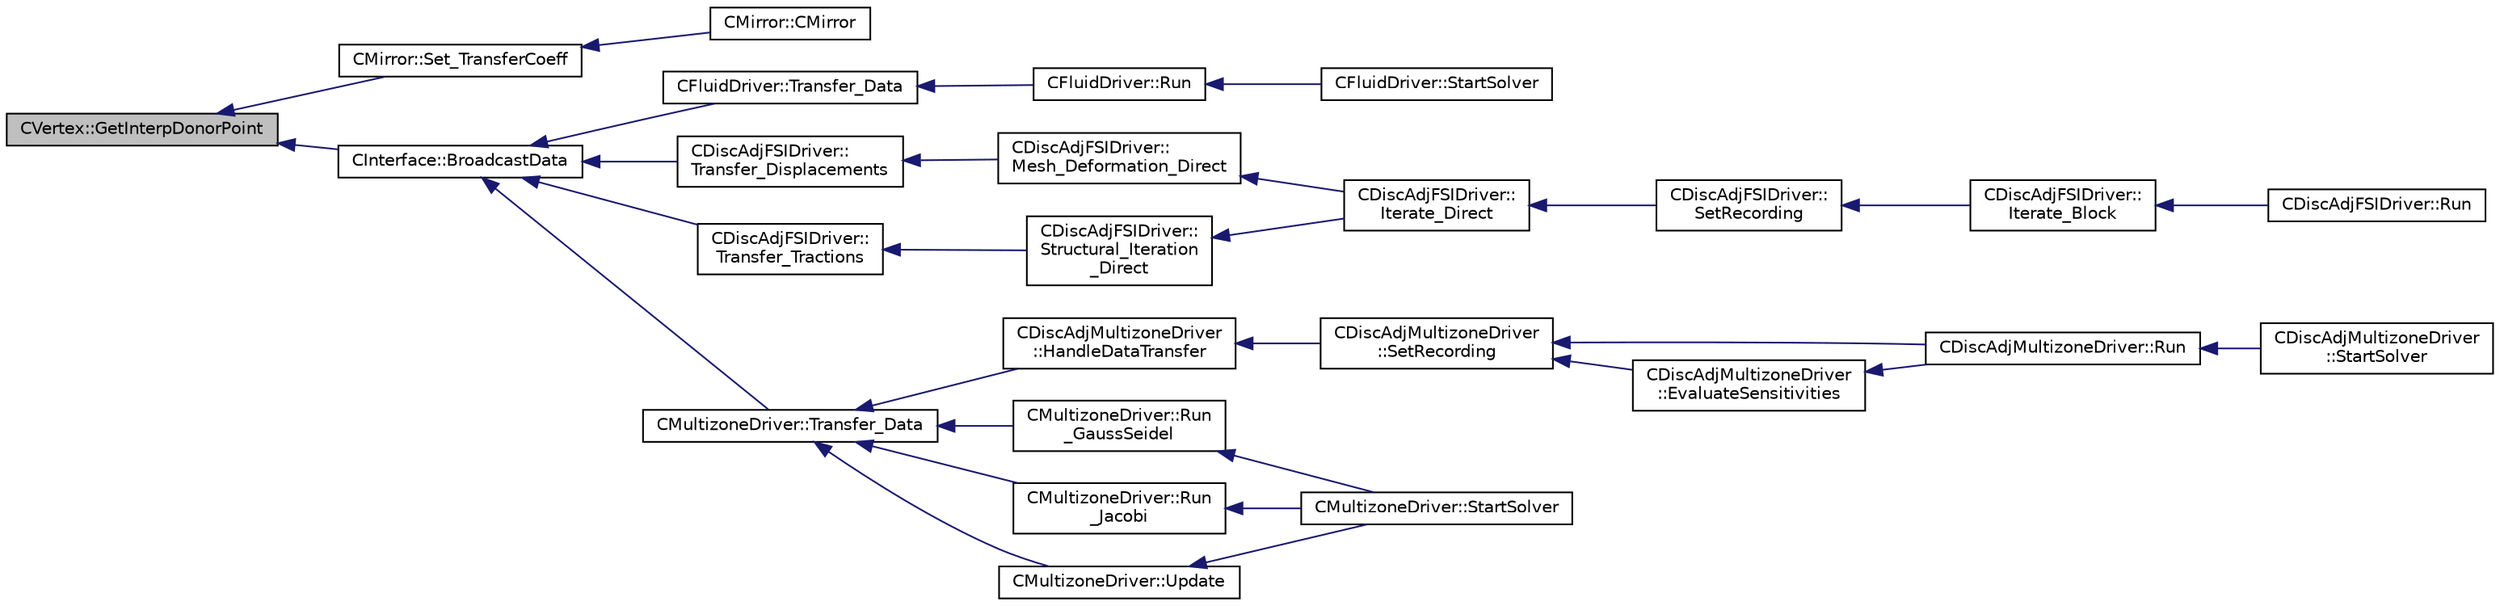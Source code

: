 digraph "CVertex::GetInterpDonorPoint"
{
  edge [fontname="Helvetica",fontsize="10",labelfontname="Helvetica",labelfontsize="10"];
  node [fontname="Helvetica",fontsize="10",shape=record];
  rankdir="LR";
  Node139 [label="CVertex::GetInterpDonorPoint",height=0.2,width=0.4,color="black", fillcolor="grey75", style="filled", fontcolor="black"];
  Node139 -> Node140 [dir="back",color="midnightblue",fontsize="10",style="solid",fontname="Helvetica"];
  Node140 [label="CMirror::Set_TransferCoeff",height=0.2,width=0.4,color="black", fillcolor="white", style="filled",URL="$class_c_mirror.html#aef44fadfca6fe766a7777f7b8f9cbd28",tooltip="Set up transfer matrix defining relation between two meshes. "];
  Node140 -> Node141 [dir="back",color="midnightblue",fontsize="10",style="solid",fontname="Helvetica"];
  Node141 [label="CMirror::CMirror",height=0.2,width=0.4,color="black", fillcolor="white", style="filled",URL="$class_c_mirror.html#abeae4155a77157651d17c29b1175e892",tooltip="Constructor of the class. "];
  Node139 -> Node142 [dir="back",color="midnightblue",fontsize="10",style="solid",fontname="Helvetica"];
  Node142 [label="CInterface::BroadcastData",height=0.2,width=0.4,color="black", fillcolor="white", style="filled",URL="$class_c_interface.html#a2e2f60d93a4041c60235926b55d0ba5c",tooltip="Interpolate data and broadcast it into all processors, for nonmatching meshes. "];
  Node142 -> Node143 [dir="back",color="midnightblue",fontsize="10",style="solid",fontname="Helvetica"];
  Node143 [label="CFluidDriver::Transfer_Data",height=0.2,width=0.4,color="black", fillcolor="white", style="filled",URL="$class_c_fluid_driver.html#aac13682ac93cce7064382c8974417632",tooltip="Transfer data among different zones (multiple zone). "];
  Node143 -> Node144 [dir="back",color="midnightblue",fontsize="10",style="solid",fontname="Helvetica"];
  Node144 [label="CFluidDriver::Run",height=0.2,width=0.4,color="black", fillcolor="white", style="filled",URL="$class_c_fluid_driver.html#aee130f3e2d8eca081ea7b2452761a61c",tooltip="Run a single iteration of the physics within multiple zones. "];
  Node144 -> Node145 [dir="back",color="midnightblue",fontsize="10",style="solid",fontname="Helvetica"];
  Node145 [label="CFluidDriver::StartSolver",height=0.2,width=0.4,color="black", fillcolor="white", style="filled",URL="$class_c_fluid_driver.html#a1c122d5a4b5f562f69a84aef2b8bd6d5",tooltip="Launch the computation for all zones and all physics. "];
  Node142 -> Node146 [dir="back",color="midnightblue",fontsize="10",style="solid",fontname="Helvetica"];
  Node146 [label="CDiscAdjFSIDriver::\lTransfer_Displacements",height=0.2,width=0.4,color="black", fillcolor="white", style="filled",URL="$class_c_disc_adj_f_s_i_driver.html#a3ef2270c24b5b7d9c774c736a757411f",tooltip="Transfer the displacements computed on the structural solver into the fluid solver. "];
  Node146 -> Node147 [dir="back",color="midnightblue",fontsize="10",style="solid",fontname="Helvetica"];
  Node147 [label="CDiscAdjFSIDriver::\lMesh_Deformation_Direct",height=0.2,width=0.4,color="black", fillcolor="white", style="filled",URL="$class_c_disc_adj_f_s_i_driver.html#ad683500d6b3773af342165b1b18f5c59",tooltip="Run a direct mesh deformation. "];
  Node147 -> Node148 [dir="back",color="midnightblue",fontsize="10",style="solid",fontname="Helvetica"];
  Node148 [label="CDiscAdjFSIDriver::\lIterate_Direct",height=0.2,width=0.4,color="black", fillcolor="white", style="filled",URL="$class_c_disc_adj_f_s_i_driver.html#acd9e7f14d860522e48ba2b6db34efd49",tooltip="Iterate the direct solver for recording. "];
  Node148 -> Node149 [dir="back",color="midnightblue",fontsize="10",style="solid",fontname="Helvetica"];
  Node149 [label="CDiscAdjFSIDriver::\lSetRecording",height=0.2,width=0.4,color="black", fillcolor="white", style="filled",URL="$class_c_disc_adj_f_s_i_driver.html#ab07394a77802e469a321ccd1b10cb988",tooltip="Set the recording for a Discrete Adjoint iteration for the FSI problem. "];
  Node149 -> Node150 [dir="back",color="midnightblue",fontsize="10",style="solid",fontname="Helvetica"];
  Node150 [label="CDiscAdjFSIDriver::\lIterate_Block",height=0.2,width=0.4,color="black", fillcolor="white", style="filled",URL="$class_c_disc_adj_f_s_i_driver.html#a84949f139fa795b7d34d6ff77e82eb5c",tooltip="Iterate a certain block for adjoint FSI - may be the whole set of variables or independent and subite..."];
  Node150 -> Node151 [dir="back",color="midnightblue",fontsize="10",style="solid",fontname="Helvetica"];
  Node151 [label="CDiscAdjFSIDriver::Run",height=0.2,width=0.4,color="black", fillcolor="white", style="filled",URL="$class_c_disc_adj_f_s_i_driver.html#a2e965d6e9c4dcfc296077cae225cab21",tooltip="Run a Discrete Adjoint iteration for the FSI problem. "];
  Node142 -> Node152 [dir="back",color="midnightblue",fontsize="10",style="solid",fontname="Helvetica"];
  Node152 [label="CDiscAdjFSIDriver::\lTransfer_Tractions",height=0.2,width=0.4,color="black", fillcolor="white", style="filled",URL="$class_c_disc_adj_f_s_i_driver.html#a8a5adeec0fded237d6d0d4dba1a0be20",tooltip="Transfer the tractions computed on the fluid solver into the structural solver. "];
  Node152 -> Node153 [dir="back",color="midnightblue",fontsize="10",style="solid",fontname="Helvetica"];
  Node153 [label="CDiscAdjFSIDriver::\lStructural_Iteration\l_Direct",height=0.2,width=0.4,color="black", fillcolor="white", style="filled",URL="$class_c_disc_adj_f_s_i_driver.html#aef8192d6dd5451f1e496e9847c2c5c65",tooltip="Run a direct structural iteration. "];
  Node153 -> Node148 [dir="back",color="midnightblue",fontsize="10",style="solid",fontname="Helvetica"];
  Node142 -> Node154 [dir="back",color="midnightblue",fontsize="10",style="solid",fontname="Helvetica"];
  Node154 [label="CMultizoneDriver::Transfer_Data",height=0.2,width=0.4,color="black", fillcolor="white", style="filled",URL="$class_c_multizone_driver.html#aa4bdb7a03c7138edb5e7cf17551b9d03",tooltip="Routine to provide all the desired physical transfers between the different zones during one iteratio..."];
  Node154 -> Node155 [dir="back",color="midnightblue",fontsize="10",style="solid",fontname="Helvetica"];
  Node155 [label="CDiscAdjMultizoneDriver\l::HandleDataTransfer",height=0.2,width=0.4,color="black", fillcolor="white", style="filled",URL="$class_c_disc_adj_multizone_driver.html#ab33de05a7a1f77dcf60014a4a35dd4f1",tooltip="Transfer data between zones and update grids when required. "];
  Node155 -> Node156 [dir="back",color="midnightblue",fontsize="10",style="solid",fontname="Helvetica"];
  Node156 [label="CDiscAdjMultizoneDriver\l::SetRecording",height=0.2,width=0.4,color="black", fillcolor="white", style="filled",URL="$class_c_disc_adj_multizone_driver.html#a441f8669a04147aacab7df463e1dd021",tooltip="Record one iteration of the primal problem within each zone. "];
  Node156 -> Node157 [dir="back",color="midnightblue",fontsize="10",style="solid",fontname="Helvetica"];
  Node157 [label="CDiscAdjMultizoneDriver::Run",height=0.2,width=0.4,color="black", fillcolor="white", style="filled",URL="$class_c_disc_adj_multizone_driver.html#af996aecdb6d20aa4fc81c9b67295abf5",tooltip="[Overload] Run an discrete adjoint update of all solvers within multiple zones. "];
  Node157 -> Node158 [dir="back",color="midnightblue",fontsize="10",style="solid",fontname="Helvetica"];
  Node158 [label="CDiscAdjMultizoneDriver\l::StartSolver",height=0.2,width=0.4,color="black", fillcolor="white", style="filled",URL="$class_c_disc_adj_multizone_driver.html#a75de0a1a482ceeed4301a384f1515092",tooltip="[Overload] Launch the computation for discrete adjoint multizone problems. "];
  Node156 -> Node159 [dir="back",color="midnightblue",fontsize="10",style="solid",fontname="Helvetica"];
  Node159 [label="CDiscAdjMultizoneDriver\l::EvaluateSensitivities",height=0.2,width=0.4,color="black", fillcolor="white", style="filled",URL="$class_c_disc_adj_multizone_driver.html#ac2789097629674cfb7d4de64954024df",tooltip="Evaluate sensitivites for the current adjoint solution and output files. "];
  Node159 -> Node157 [dir="back",color="midnightblue",fontsize="10",style="solid",fontname="Helvetica"];
  Node154 -> Node160 [dir="back",color="midnightblue",fontsize="10",style="solid",fontname="Helvetica"];
  Node160 [label="CMultizoneDriver::Run\l_GaussSeidel",height=0.2,width=0.4,color="black", fillcolor="white", style="filled",URL="$class_c_multizone_driver.html#a8036223cdbe0c0d4552f17f6bad9189b",tooltip="Run a Block Gauss-Seidel iteration in all physical zones. "];
  Node160 -> Node161 [dir="back",color="midnightblue",fontsize="10",style="solid",fontname="Helvetica"];
  Node161 [label="CMultizoneDriver::StartSolver",height=0.2,width=0.4,color="black", fillcolor="white", style="filled",URL="$class_c_multizone_driver.html#a03cfc000c383ef0d86d34e1c6aef5ff3",tooltip="[Overload] Launch the computation for multizone problems. "];
  Node154 -> Node162 [dir="back",color="midnightblue",fontsize="10",style="solid",fontname="Helvetica"];
  Node162 [label="CMultizoneDriver::Run\l_Jacobi",height=0.2,width=0.4,color="black", fillcolor="white", style="filled",URL="$class_c_multizone_driver.html#a1bf2824daac5a10e8fb7387676eee338",tooltip="Run a Block-Jacobi iteration in all physical zones. "];
  Node162 -> Node161 [dir="back",color="midnightblue",fontsize="10",style="solid",fontname="Helvetica"];
  Node154 -> Node163 [dir="back",color="midnightblue",fontsize="10",style="solid",fontname="Helvetica"];
  Node163 [label="CMultizoneDriver::Update",height=0.2,width=0.4,color="black", fillcolor="white", style="filled",URL="$class_c_multizone_driver.html#ac5d960382730c14b035965906cf02cb6",tooltip="Update the dual-time solution within multiple zones. "];
  Node163 -> Node161 [dir="back",color="midnightblue",fontsize="10",style="solid",fontname="Helvetica"];
}
